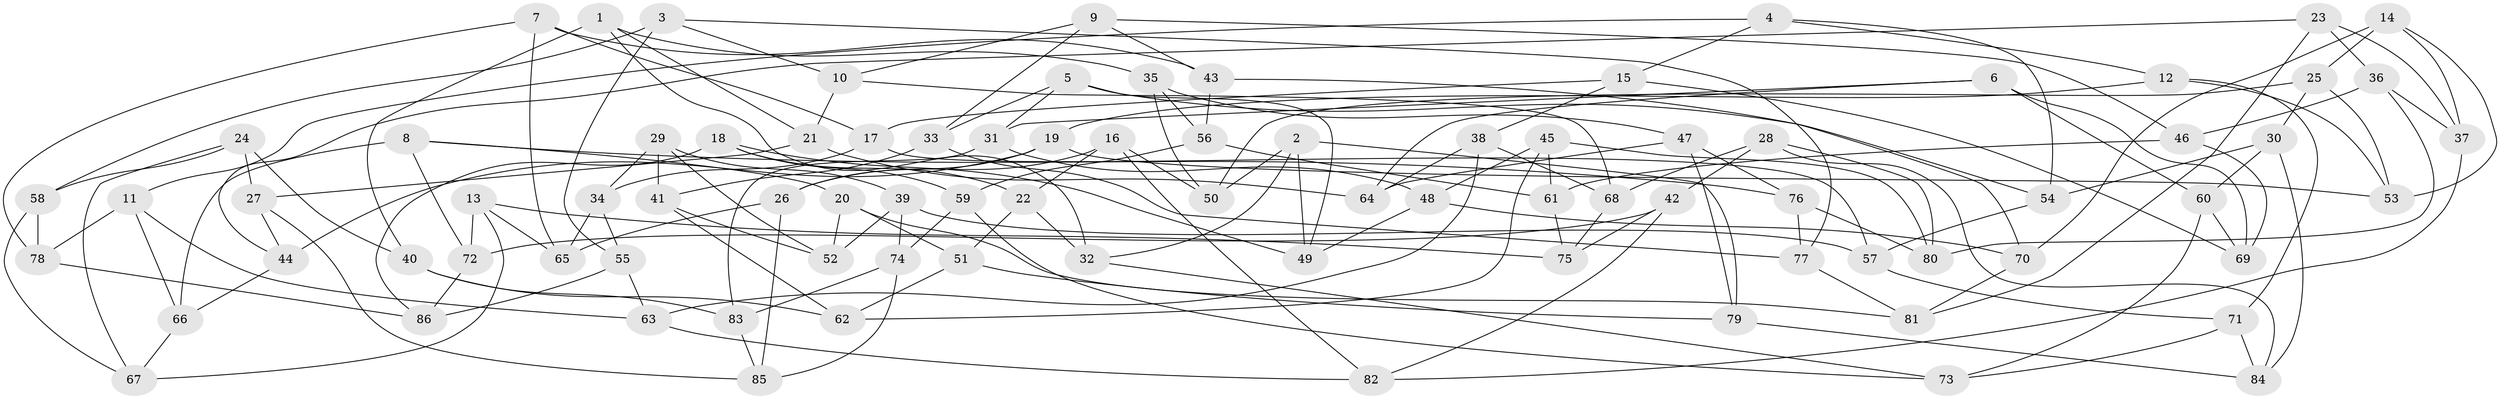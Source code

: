 // coarse degree distribution, {6: 0.48, 5: 0.18, 4: 0.32, 3: 0.02}
// Generated by graph-tools (version 1.1) at 2025/52/02/27/25 19:52:31]
// undirected, 86 vertices, 172 edges
graph export_dot {
graph [start="1"]
  node [color=gray90,style=filled];
  1;
  2;
  3;
  4;
  5;
  6;
  7;
  8;
  9;
  10;
  11;
  12;
  13;
  14;
  15;
  16;
  17;
  18;
  19;
  20;
  21;
  22;
  23;
  24;
  25;
  26;
  27;
  28;
  29;
  30;
  31;
  32;
  33;
  34;
  35;
  36;
  37;
  38;
  39;
  40;
  41;
  42;
  43;
  44;
  45;
  46;
  47;
  48;
  49;
  50;
  51;
  52;
  53;
  54;
  55;
  56;
  57;
  58;
  59;
  60;
  61;
  62;
  63;
  64;
  65;
  66;
  67;
  68;
  69;
  70;
  71;
  72;
  73;
  74;
  75;
  76;
  77;
  78;
  79;
  80;
  81;
  82;
  83;
  84;
  85;
  86;
  1 -- 32;
  1 -- 21;
  1 -- 35;
  1 -- 40;
  2 -- 79;
  2 -- 49;
  2 -- 32;
  2 -- 50;
  3 -- 77;
  3 -- 58;
  3 -- 10;
  3 -- 55;
  4 -- 12;
  4 -- 11;
  4 -- 15;
  4 -- 54;
  5 -- 31;
  5 -- 49;
  5 -- 33;
  5 -- 54;
  6 -- 31;
  6 -- 64;
  6 -- 69;
  6 -- 60;
  7 -- 17;
  7 -- 43;
  7 -- 65;
  7 -- 78;
  8 -- 76;
  8 -- 72;
  8 -- 66;
  8 -- 20;
  9 -- 46;
  9 -- 33;
  9 -- 10;
  9 -- 43;
  10 -- 68;
  10 -- 21;
  11 -- 66;
  11 -- 78;
  11 -- 63;
  12 -- 19;
  12 -- 71;
  12 -- 53;
  13 -- 65;
  13 -- 75;
  13 -- 72;
  13 -- 67;
  14 -- 53;
  14 -- 70;
  14 -- 37;
  14 -- 25;
  15 -- 38;
  15 -- 69;
  15 -- 17;
  16 -- 26;
  16 -- 22;
  16 -- 50;
  16 -- 82;
  17 -- 57;
  17 -- 34;
  18 -- 59;
  18 -- 49;
  18 -- 86;
  18 -- 22;
  19 -- 53;
  19 -- 26;
  19 -- 44;
  20 -- 81;
  20 -- 52;
  20 -- 51;
  21 -- 27;
  21 -- 64;
  22 -- 51;
  22 -- 32;
  23 -- 44;
  23 -- 81;
  23 -- 37;
  23 -- 36;
  24 -- 27;
  24 -- 40;
  24 -- 58;
  24 -- 67;
  25 -- 30;
  25 -- 50;
  25 -- 53;
  26 -- 85;
  26 -- 65;
  27 -- 85;
  27 -- 44;
  28 -- 68;
  28 -- 80;
  28 -- 84;
  28 -- 42;
  29 -- 34;
  29 -- 52;
  29 -- 39;
  29 -- 41;
  30 -- 84;
  30 -- 54;
  30 -- 60;
  31 -- 83;
  31 -- 48;
  32 -- 73;
  33 -- 41;
  33 -- 77;
  34 -- 55;
  34 -- 65;
  35 -- 56;
  35 -- 47;
  35 -- 50;
  36 -- 37;
  36 -- 80;
  36 -- 46;
  37 -- 82;
  38 -- 68;
  38 -- 63;
  38 -- 64;
  39 -- 52;
  39 -- 74;
  39 -- 57;
  40 -- 62;
  40 -- 83;
  41 -- 52;
  41 -- 62;
  42 -- 72;
  42 -- 82;
  42 -- 75;
  43 -- 70;
  43 -- 56;
  44 -- 66;
  45 -- 48;
  45 -- 62;
  45 -- 61;
  45 -- 80;
  46 -- 69;
  46 -- 61;
  47 -- 76;
  47 -- 79;
  47 -- 64;
  48 -- 70;
  48 -- 49;
  51 -- 79;
  51 -- 62;
  54 -- 57;
  55 -- 63;
  55 -- 86;
  56 -- 59;
  56 -- 61;
  57 -- 71;
  58 -- 78;
  58 -- 67;
  59 -- 74;
  59 -- 73;
  60 -- 73;
  60 -- 69;
  61 -- 75;
  63 -- 82;
  66 -- 67;
  68 -- 75;
  70 -- 81;
  71 -- 84;
  71 -- 73;
  72 -- 86;
  74 -- 85;
  74 -- 83;
  76 -- 77;
  76 -- 80;
  77 -- 81;
  78 -- 86;
  79 -- 84;
  83 -- 85;
}
